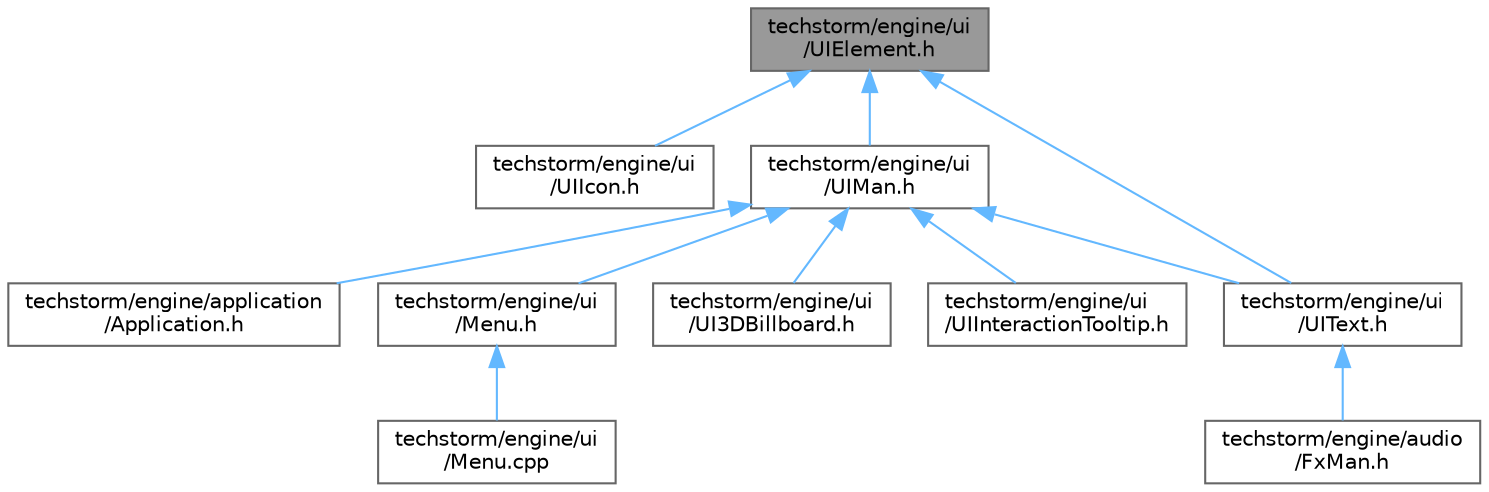 digraph "techstorm/engine/ui/UIElement.h"
{
 // LATEX_PDF_SIZE
  bgcolor="transparent";
  edge [fontname=Helvetica,fontsize=10,labelfontname=Helvetica,labelfontsize=10];
  node [fontname=Helvetica,fontsize=10,shape=box,height=0.2,width=0.4];
  Node1 [id="Node000001",label="techstorm/engine/ui\l/UIElement.h",height=0.2,width=0.4,color="gray40", fillcolor="grey60", style="filled", fontcolor="black",tooltip=" "];
  Node1 -> Node2 [id="edge1_Node000001_Node000002",dir="back",color="steelblue1",style="solid",tooltip=" "];
  Node2 [id="Node000002",label="techstorm/engine/ui\l/UIIcon.h",height=0.2,width=0.4,color="grey40", fillcolor="white", style="filled",URL="$engine_2ui_2_u_i_icon_8h.html",tooltip=" "];
  Node1 -> Node3 [id="edge2_Node000001_Node000003",dir="back",color="steelblue1",style="solid",tooltip=" "];
  Node3 [id="Node000003",label="techstorm/engine/ui\l/UIMan.h",height=0.2,width=0.4,color="grey40", fillcolor="white", style="filled",URL="$engine_2ui_2_u_i_man_8h.html",tooltip=" "];
  Node3 -> Node4 [id="edge3_Node000003_Node000004",dir="back",color="steelblue1",style="solid",tooltip=" "];
  Node4 [id="Node000004",label="techstorm/engine/application\l/Application.h",height=0.2,width=0.4,color="grey40", fillcolor="white", style="filled",URL="$engine_2application_2_application_8h.html",tooltip=" "];
  Node3 -> Node5 [id="edge4_Node000003_Node000005",dir="back",color="steelblue1",style="solid",tooltip=" "];
  Node5 [id="Node000005",label="techstorm/engine/ui\l/Menu.h",height=0.2,width=0.4,color="grey40", fillcolor="white", style="filled",URL="$_menu_8h.html",tooltip=" "];
  Node5 -> Node6 [id="edge5_Node000005_Node000006",dir="back",color="steelblue1",style="solid",tooltip=" "];
  Node6 [id="Node000006",label="techstorm/engine/ui\l/Menu.cpp",height=0.2,width=0.4,color="grey40", fillcolor="white", style="filled",URL="$_menu_8cpp.html",tooltip=" "];
  Node3 -> Node7 [id="edge6_Node000003_Node000007",dir="back",color="steelblue1",style="solid",tooltip=" "];
  Node7 [id="Node000007",label="techstorm/engine/ui\l/UI3DBillboard.h",height=0.2,width=0.4,color="grey40", fillcolor="white", style="filled",URL="$engine_2ui_2_u_i3_d_billboard_8h.html",tooltip=" "];
  Node3 -> Node8 [id="edge7_Node000003_Node000008",dir="back",color="steelblue1",style="solid",tooltip=" "];
  Node8 [id="Node000008",label="techstorm/engine/ui\l/UIInteractionTooltip.h",height=0.2,width=0.4,color="grey40", fillcolor="white", style="filled",URL="$engine_2ui_2_u_i_interaction_tooltip_8h.html",tooltip=" "];
  Node3 -> Node9 [id="edge8_Node000003_Node000009",dir="back",color="steelblue1",style="solid",tooltip=" "];
  Node9 [id="Node000009",label="techstorm/engine/ui\l/UIText.h",height=0.2,width=0.4,color="grey40", fillcolor="white", style="filled",URL="$engine_2ui_2_u_i_text_8h.html",tooltip=" "];
  Node9 -> Node10 [id="edge9_Node000009_Node000010",dir="back",color="steelblue1",style="solid",tooltip=" "];
  Node10 [id="Node000010",label="techstorm/engine/audio\l/FxMan.h",height=0.2,width=0.4,color="grey40", fillcolor="white", style="filled",URL="$engine_2audio_2_fx_man_8h.html",tooltip=" "];
  Node1 -> Node9 [id="edge10_Node000001_Node000009",dir="back",color="steelblue1",style="solid",tooltip=" "];
}
